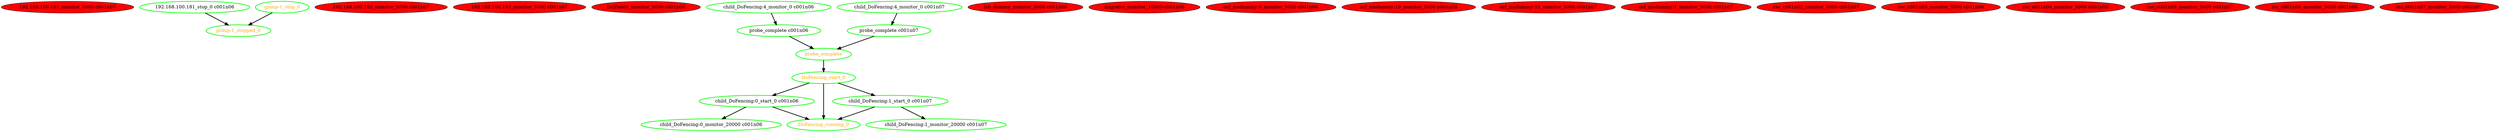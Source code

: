  digraph "g" {
"192.168.100.181_monitor_5000 c001n07" [ style=filled color="black" fontcolor="black"  fillcolor=red]
"192.168.100.181_stop_0 c001n06" -> "group-1_stopped_0" [ style = bold]
"192.168.100.181_stop_0 c001n06" [ style=bold color="green" fontcolor="black" ]
"192.168.100.182_monitor_5000 c001n07" [ style=filled color="black" fontcolor="black"  fillcolor=red]
"192.168.100.183_monitor_5000 c001n07" [ style=filled color="black" fontcolor="black"  fillcolor=red]
"DcIPaddr_monitor_5000 c001n06" [ style=filled color="black" fontcolor="black"  fillcolor=red]
"DoFencing_running_0" [ style=bold color="green" fontcolor="orange" ]
"DoFencing_start_0" -> "DoFencing_running_0" [ style = bold]
"DoFencing_start_0" -> "child_DoFencing:0_start_0 c001n06" [ style = bold]
"DoFencing_start_0" -> "child_DoFencing:1_start_0 c001n07" [ style = bold]
"DoFencing_start_0" [ style=bold color="green" fontcolor="orange" ]
"child_DoFencing:0_monitor_20000 c001n06" [ style=bold color="green" fontcolor="black" ]
"child_DoFencing:0_start_0 c001n06" -> "DoFencing_running_0" [ style = bold]
"child_DoFencing:0_start_0 c001n06" -> "child_DoFencing:0_monitor_20000 c001n06" [ style = bold]
"child_DoFencing:0_start_0 c001n06" [ style=bold color="green" fontcolor="black" ]
"child_DoFencing:1_monitor_20000 c001n07" [ style=bold color="green" fontcolor="black" ]
"child_DoFencing:1_start_0 c001n07" -> "DoFencing_running_0" [ style = bold]
"child_DoFencing:1_start_0 c001n07" -> "child_DoFencing:1_monitor_20000 c001n07" [ style = bold]
"child_DoFencing:1_start_0 c001n07" [ style=bold color="green" fontcolor="black" ]
"child_DoFencing:4_monitor_0 c001n06" -> "probe_complete c001n06" [ style = bold]
"child_DoFencing:4_monitor_0 c001n06" [ style=bold color="green" fontcolor="black" ]
"child_DoFencing:4_monitor_0 c001n07" -> "probe_complete c001n07" [ style = bold]
"child_DoFencing:4_monitor_0 c001n07" [ style=bold color="green" fontcolor="black" ]
"group-1_stop_0" -> "group-1_stopped_0" [ style = bold]
"group-1_stop_0" [ style=bold color="green" fontcolor="orange" ]
"group-1_stopped_0" [ style=bold color="green" fontcolor="orange" ]
"lsb_dummy_monitor_5000 c001n06" [ style=filled color="black" fontcolor="black"  fillcolor=red]
"migrator_monitor_10000 c001n06" [ style=filled color="black" fontcolor="black"  fillcolor=red]
"ocf_msdummy:0_monitor_5000 c001n06" [ style=filled color="black" fontcolor="black"  fillcolor=red]
"ocf_msdummy:10_monitor_5000 c001n06" [ style=filled color="black" fontcolor="black"  fillcolor=red]
"ocf_msdummy:11_monitor_5000 c001n07" [ style=filled color="black" fontcolor="black"  fillcolor=red]
"ocf_msdummy:1_monitor_5000 c001n07" [ style=filled color="black" fontcolor="black"  fillcolor=red]
"probe_complete c001n06" -> "probe_complete" [ style = bold]
"probe_complete c001n06" [ style=bold color="green" fontcolor="black" ]
"probe_complete c001n07" -> "probe_complete" [ style = bold]
"probe_complete c001n07" [ style=bold color="green" fontcolor="black" ]
"probe_complete" -> "DoFencing_start_0" [ style = bold]
"probe_complete" [ style=bold color="green" fontcolor="orange" ]
"rsc_c001n02_monitor_5000 c001n07" [ style=filled color="black" fontcolor="black"  fillcolor=red]
"rsc_c001n03_monitor_5000 c001n06" [ style=filled color="black" fontcolor="black"  fillcolor=red]
"rsc_c001n04_monitor_5000 c001n06" [ style=filled color="black" fontcolor="black"  fillcolor=red]
"rsc_c001n05_monitor_5000 c001n07" [ style=filled color="black" fontcolor="black"  fillcolor=red]
"rsc_c001n06_monitor_5000 c001n06" [ style=filled color="black" fontcolor="black"  fillcolor=red]
"rsc_c001n07_monitor_5000 c001n07" [ style=filled color="black" fontcolor="black"  fillcolor=red]
}
